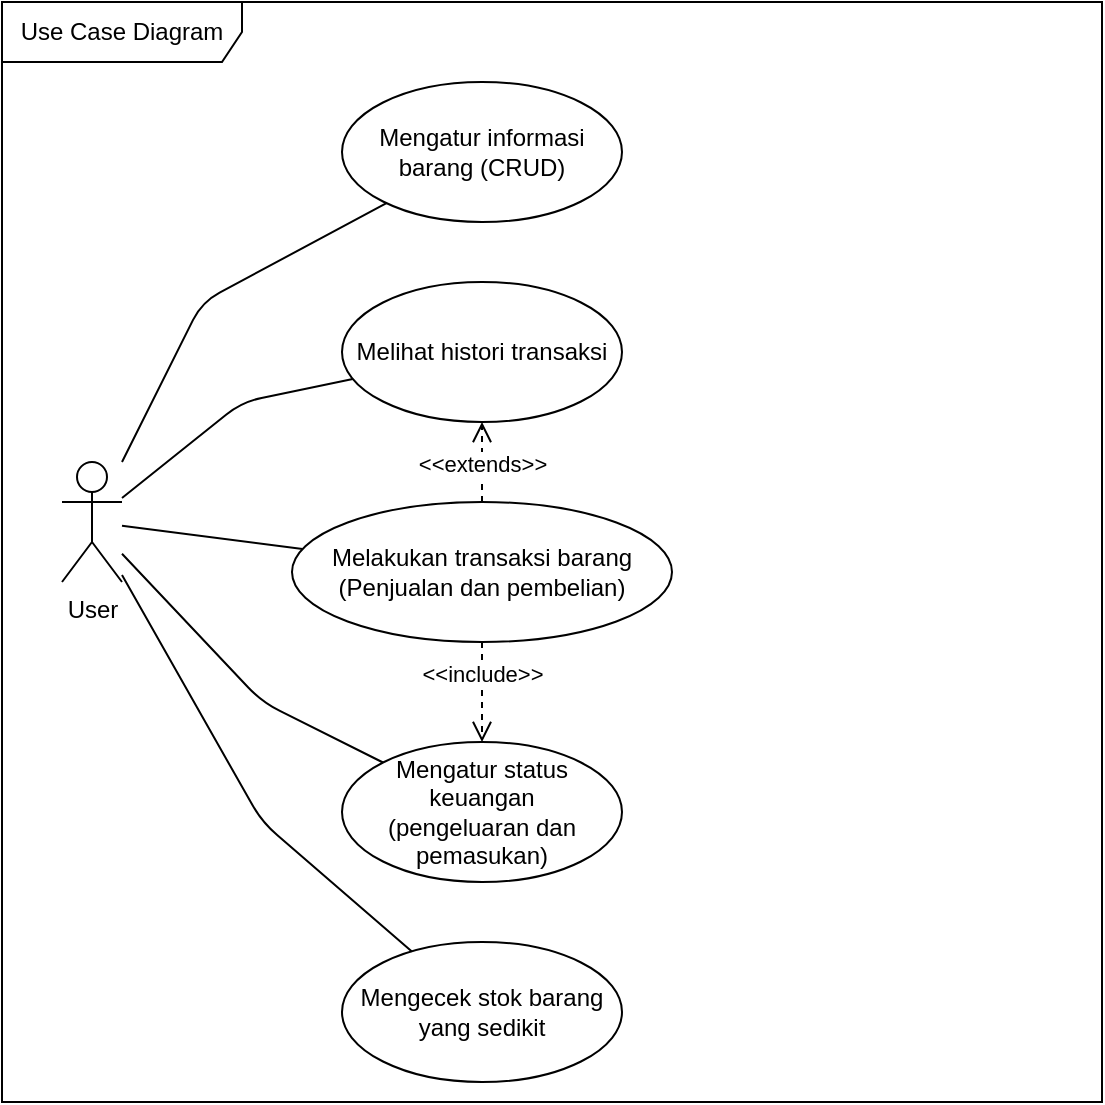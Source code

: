 <mxfile version="13.9.5" type="device"><diagram id="WwSm50Z7JyMPpXU0VLuQ" name="Page-1"><mxGraphModel dx="1022" dy="537" grid="1" gridSize="10" guides="1" tooltips="1" connect="1" arrows="1" fold="1" page="1" pageScale="1" pageWidth="850" pageHeight="1100" math="0" shadow="0"><root><mxCell id="0"/><mxCell id="1" parent="0"/><mxCell id="46tpiub9ysRB8IjS1WsQ-22" value="Use Case Diagram" style="shape=umlFrame;whiteSpace=wrap;html=1;width=120;height=30;" parent="1" vertex="1"><mxGeometry x="10" y="20" width="550" height="550" as="geometry"/></mxCell><mxCell id="46tpiub9ysRB8IjS1WsQ-1" value="User" style="shape=umlActor;verticalLabelPosition=bottom;verticalAlign=top;html=1;outlineConnect=0;" parent="1" vertex="1"><mxGeometry x="40" y="250" width="30" height="60" as="geometry"/></mxCell><mxCell id="46tpiub9ysRB8IjS1WsQ-2" value="Mengatur informasi barang (CRUD)" style="ellipse;whiteSpace=wrap;html=1;" parent="1" vertex="1"><mxGeometry x="180" y="60" width="140" height="70" as="geometry"/></mxCell><mxCell id="46tpiub9ysRB8IjS1WsQ-4" value="" style="endArrow=none;html=1;" parent="1" source="46tpiub9ysRB8IjS1WsQ-1" target="46tpiub9ysRB8IjS1WsQ-2" edge="1"><mxGeometry width="50" height="50" relative="1" as="geometry"><mxPoint x="350" y="280" as="sourcePoint"/><mxPoint x="400" y="230" as="targetPoint"/><Array as="points"><mxPoint x="110" y="170"/></Array></mxGeometry></mxCell><mxCell id="46tpiub9ysRB8IjS1WsQ-5" value="Melakukan transaksi barang&lt;br&gt;(Penjualan dan pembelian)" style="ellipse;whiteSpace=wrap;html=1;" parent="1" vertex="1"><mxGeometry x="155" y="270" width="190" height="70" as="geometry"/></mxCell><mxCell id="46tpiub9ysRB8IjS1WsQ-6" value="" style="endArrow=none;html=1;" parent="1" source="46tpiub9ysRB8IjS1WsQ-1" target="46tpiub9ysRB8IjS1WsQ-5" edge="1"><mxGeometry width="50" height="50" relative="1" as="geometry"><mxPoint x="80" y="281.154" as="sourcePoint"/><mxPoint x="214.732" y="201.696" as="targetPoint"/></mxGeometry></mxCell><mxCell id="46tpiub9ysRB8IjS1WsQ-8" value="" style="endArrow=none;html=1;" parent="1" source="46tpiub9ysRB8IjS1WsQ-1" target="TTikbKJ7wSviLI38bYNr-6" edge="1"><mxGeometry width="50" height="50" relative="1" as="geometry"><mxPoint x="80" y="288.077" as="sourcePoint"/><mxPoint x="195.588" y="404.521" as="targetPoint"/><Array as="points"><mxPoint x="140" y="370"/></Array></mxGeometry></mxCell><mxCell id="46tpiub9ysRB8IjS1WsQ-17" value="Melihat histori transaksi" style="ellipse;whiteSpace=wrap;html=1;" parent="1" vertex="1"><mxGeometry x="180" y="160" width="140" height="70" as="geometry"/></mxCell><mxCell id="46tpiub9ysRB8IjS1WsQ-18" value="" style="endArrow=none;html=1;" parent="1" source="46tpiub9ysRB8IjS1WsQ-1" target="46tpiub9ysRB8IjS1WsQ-17" edge="1"><mxGeometry width="50" height="50" relative="1" as="geometry"><mxPoint x="80" y="281.154" as="sourcePoint"/><mxPoint x="214.732" y="201.696" as="targetPoint"/><Array as="points"><mxPoint x="130" y="220"/></Array></mxGeometry></mxCell><mxCell id="46tpiub9ysRB8IjS1WsQ-19" value="Mengecek stok barang yang sedikit" style="ellipse;whiteSpace=wrap;html=1;" parent="1" vertex="1"><mxGeometry x="180" y="490" width="140" height="70" as="geometry"/></mxCell><mxCell id="46tpiub9ysRB8IjS1WsQ-20" value="" style="endArrow=none;html=1;" parent="1" source="46tpiub9ysRB8IjS1WsQ-1" target="46tpiub9ysRB8IjS1WsQ-19" edge="1"><mxGeometry width="50" height="50" relative="1" as="geometry"><mxPoint x="80" y="318" as="sourcePoint"/><mxPoint x="225.27" y="504.611" as="targetPoint"/><Array as="points"><mxPoint x="140" y="430"/></Array></mxGeometry></mxCell><mxCell id="TTikbKJ7wSviLI38bYNr-6" value="Mengatur status keuangan&lt;br&gt;(pengeluaran dan pemasukan)" style="ellipse;whiteSpace=wrap;html=1;" parent="1" vertex="1"><mxGeometry x="180" y="390" width="140" height="70" as="geometry"/></mxCell><mxCell id="zEISVGZ3FO26rwBj_lJk-1" value="&amp;lt;&amp;lt;include&amp;gt;&amp;gt;" style="html=1;verticalAlign=bottom;endArrow=open;dashed=1;endSize=8;" edge="1" parent="1" source="46tpiub9ysRB8IjS1WsQ-5" target="TTikbKJ7wSviLI38bYNr-6"><mxGeometry relative="1" as="geometry"><mxPoint x="460" y="290" as="sourcePoint"/><mxPoint x="380" y="290" as="targetPoint"/></mxGeometry></mxCell><mxCell id="zEISVGZ3FO26rwBj_lJk-4" value="&amp;lt;&amp;lt;extends&amp;gt;&amp;gt;" style="html=1;verticalAlign=bottom;endArrow=open;dashed=1;endSize=8;" edge="1" parent="1" source="46tpiub9ysRB8IjS1WsQ-5" target="46tpiub9ysRB8IjS1WsQ-17"><mxGeometry x="-0.5" relative="1" as="geometry"><mxPoint x="460" y="290" as="sourcePoint"/><mxPoint x="380" y="290" as="targetPoint"/><mxPoint as="offset"/></mxGeometry></mxCell></root></mxGraphModel></diagram></mxfile>